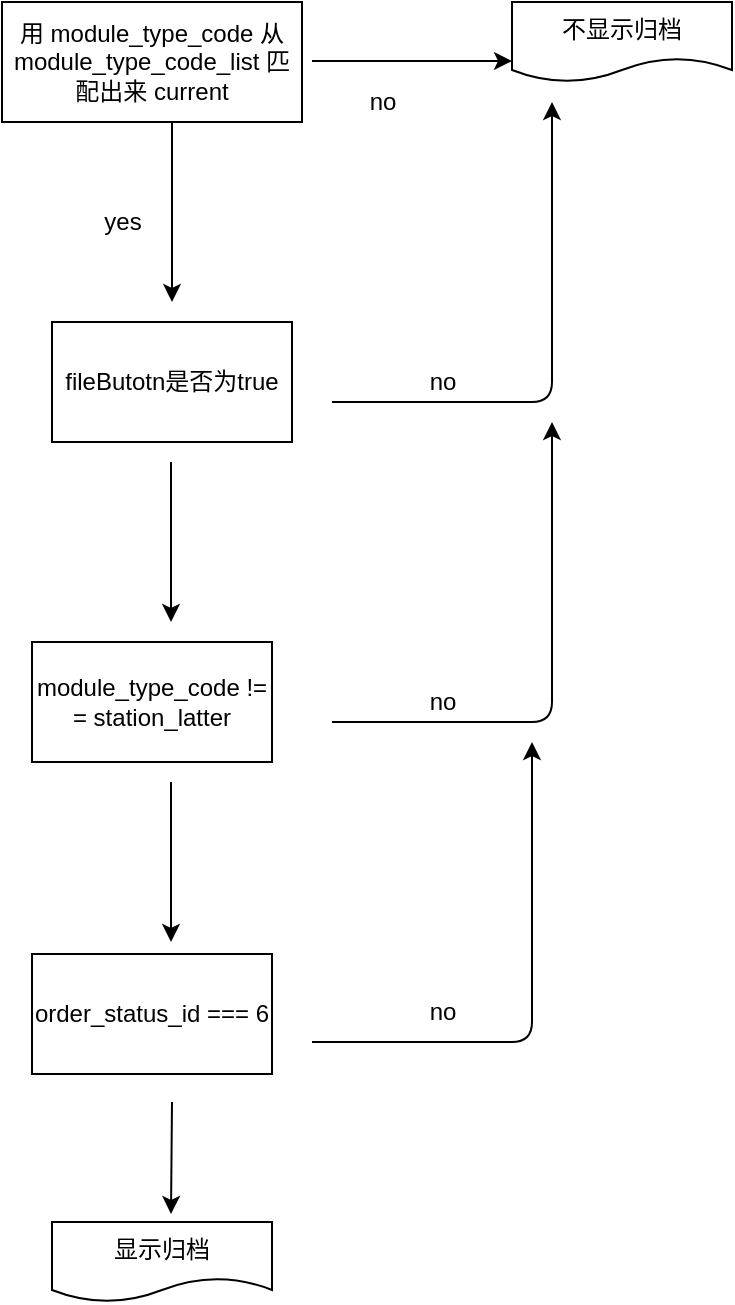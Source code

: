 <mxfile version="13.9.9" type="github"><diagram id="xYZOAGfYonPqGoPpoHI1" name="Page-1"><mxGraphModel dx="1426" dy="803" grid="1" gridSize="10" guides="1" tooltips="1" connect="1" arrows="1" fold="1" page="1" pageScale="1" pageWidth="827" pageHeight="1169" math="0" shadow="0"><root><mxCell id="0"/><mxCell id="1" parent="0"/><mxCell id="9C5T0r8ncnhK3wJDs6E_-4" value="用 module_type_code 从 module_type_code_list 匹配出来 current" style="rounded=0;whiteSpace=wrap;html=1;" vertex="1" parent="1"><mxGeometry x="85" y="70" width="150" height="60" as="geometry"/></mxCell><mxCell id="9C5T0r8ncnhK3wJDs6E_-41" value="" style="endArrow=classic;html=1;" edge="1" parent="1"><mxGeometry width="50" height="50" relative="1" as="geometry"><mxPoint x="170" y="130" as="sourcePoint"/><mxPoint x="170" y="220" as="targetPoint"/></mxGeometry></mxCell><mxCell id="9C5T0r8ncnhK3wJDs6E_-42" value="yes&lt;br&gt;" style="text;html=1;align=center;verticalAlign=middle;resizable=0;points=[];autosize=1;" vertex="1" parent="1"><mxGeometry x="130" y="170" width="30" height="20" as="geometry"/></mxCell><mxCell id="9C5T0r8ncnhK3wJDs6E_-44" value="no" style="text;html=1;align=center;verticalAlign=middle;resizable=0;points=[];autosize=1;" vertex="1" parent="1"><mxGeometry x="260" y="110" width="30" height="20" as="geometry"/></mxCell><mxCell id="9C5T0r8ncnhK3wJDs6E_-47" value="fileButotn是否为true" style="rounded=0;whiteSpace=wrap;html=1;sketch=0;" vertex="1" parent="1"><mxGeometry x="110" y="230" width="120" height="60" as="geometry"/></mxCell><mxCell id="9C5T0r8ncnhK3wJDs6E_-48" value="" style="endArrow=classic;html=1;" edge="1" parent="1"><mxGeometry width="50" height="50" relative="1" as="geometry"><mxPoint x="169.5" y="300" as="sourcePoint"/><mxPoint x="169.5" y="380" as="targetPoint"/></mxGeometry></mxCell><mxCell id="9C5T0r8ncnhK3wJDs6E_-49" value="" style="endArrow=classic;html=1;" edge="1" parent="1"><mxGeometry width="50" height="50" relative="1" as="geometry"><mxPoint x="240" y="99.5" as="sourcePoint"/><mxPoint x="340" y="99.5" as="targetPoint"/></mxGeometry></mxCell><mxCell id="9C5T0r8ncnhK3wJDs6E_-50" value="" style="edgeStyle=segmentEdgeStyle;endArrow=classic;html=1;" edge="1" parent="1"><mxGeometry width="50" height="50" relative="1" as="geometry"><mxPoint x="250" y="270" as="sourcePoint"/><mxPoint x="360" y="120" as="targetPoint"/></mxGeometry></mxCell><mxCell id="9C5T0r8ncnhK3wJDs6E_-51" value="no" style="text;html=1;align=center;verticalAlign=middle;resizable=0;points=[];autosize=1;" vertex="1" parent="1"><mxGeometry x="290" y="250" width="30" height="20" as="geometry"/></mxCell><mxCell id="9C5T0r8ncnhK3wJDs6E_-52" value="不显示归档" style="shape=document;whiteSpace=wrap;html=1;boundedLbl=1;rounded=0;sketch=0;" vertex="1" parent="1"><mxGeometry x="340" y="70" width="110" height="40" as="geometry"/></mxCell><mxCell id="9C5T0r8ncnhK3wJDs6E_-54" value="module_type_code != = station_latter" style="rounded=0;whiteSpace=wrap;html=1;sketch=0;" vertex="1" parent="1"><mxGeometry x="100" y="390" width="120" height="60" as="geometry"/></mxCell><mxCell id="9C5T0r8ncnhK3wJDs6E_-56" value="" style="endArrow=classic;html=1;" edge="1" parent="1"><mxGeometry width="50" height="50" relative="1" as="geometry"><mxPoint x="169.5" y="460" as="sourcePoint"/><mxPoint x="169.5" y="540" as="targetPoint"/></mxGeometry></mxCell><mxCell id="9C5T0r8ncnhK3wJDs6E_-57" value="" style="edgeStyle=segmentEdgeStyle;endArrow=classic;html=1;" edge="1" parent="1"><mxGeometry width="50" height="50" relative="1" as="geometry"><mxPoint x="250" y="430" as="sourcePoint"/><mxPoint x="360" y="280" as="targetPoint"/></mxGeometry></mxCell><mxCell id="9C5T0r8ncnhK3wJDs6E_-58" value="order_status_id === 6" style="rounded=0;whiteSpace=wrap;html=1;sketch=0;" vertex="1" parent="1"><mxGeometry x="100" y="546" width="120" height="60" as="geometry"/></mxCell><mxCell id="9C5T0r8ncnhK3wJDs6E_-60" value="" style="edgeStyle=segmentEdgeStyle;endArrow=classic;html=1;" edge="1" parent="1"><mxGeometry width="50" height="50" relative="1" as="geometry"><mxPoint x="240" y="590" as="sourcePoint"/><mxPoint x="350" y="440" as="targetPoint"/></mxGeometry></mxCell><mxCell id="9C5T0r8ncnhK3wJDs6E_-61" value="no" style="text;html=1;align=center;verticalAlign=middle;resizable=0;points=[];autosize=1;" vertex="1" parent="1"><mxGeometry x="290" y="410" width="30" height="20" as="geometry"/></mxCell><mxCell id="9C5T0r8ncnhK3wJDs6E_-62" value="no" style="text;html=1;align=center;verticalAlign=middle;resizable=0;points=[];autosize=1;" vertex="1" parent="1"><mxGeometry x="290" y="565" width="30" height="20" as="geometry"/></mxCell><mxCell id="9C5T0r8ncnhK3wJDs6E_-63" value="显示归档" style="shape=document;whiteSpace=wrap;html=1;boundedLbl=1;rounded=0;sketch=0;" vertex="1" parent="1"><mxGeometry x="110" y="680" width="110" height="40" as="geometry"/></mxCell><mxCell id="9C5T0r8ncnhK3wJDs6E_-65" value="" style="endArrow=classic;html=1;" edge="1" parent="1"><mxGeometry width="50" height="50" relative="1" as="geometry"><mxPoint x="170" y="620" as="sourcePoint"/><mxPoint x="169.5" y="676" as="targetPoint"/></mxGeometry></mxCell></root></mxGraphModel></diagram></mxfile>